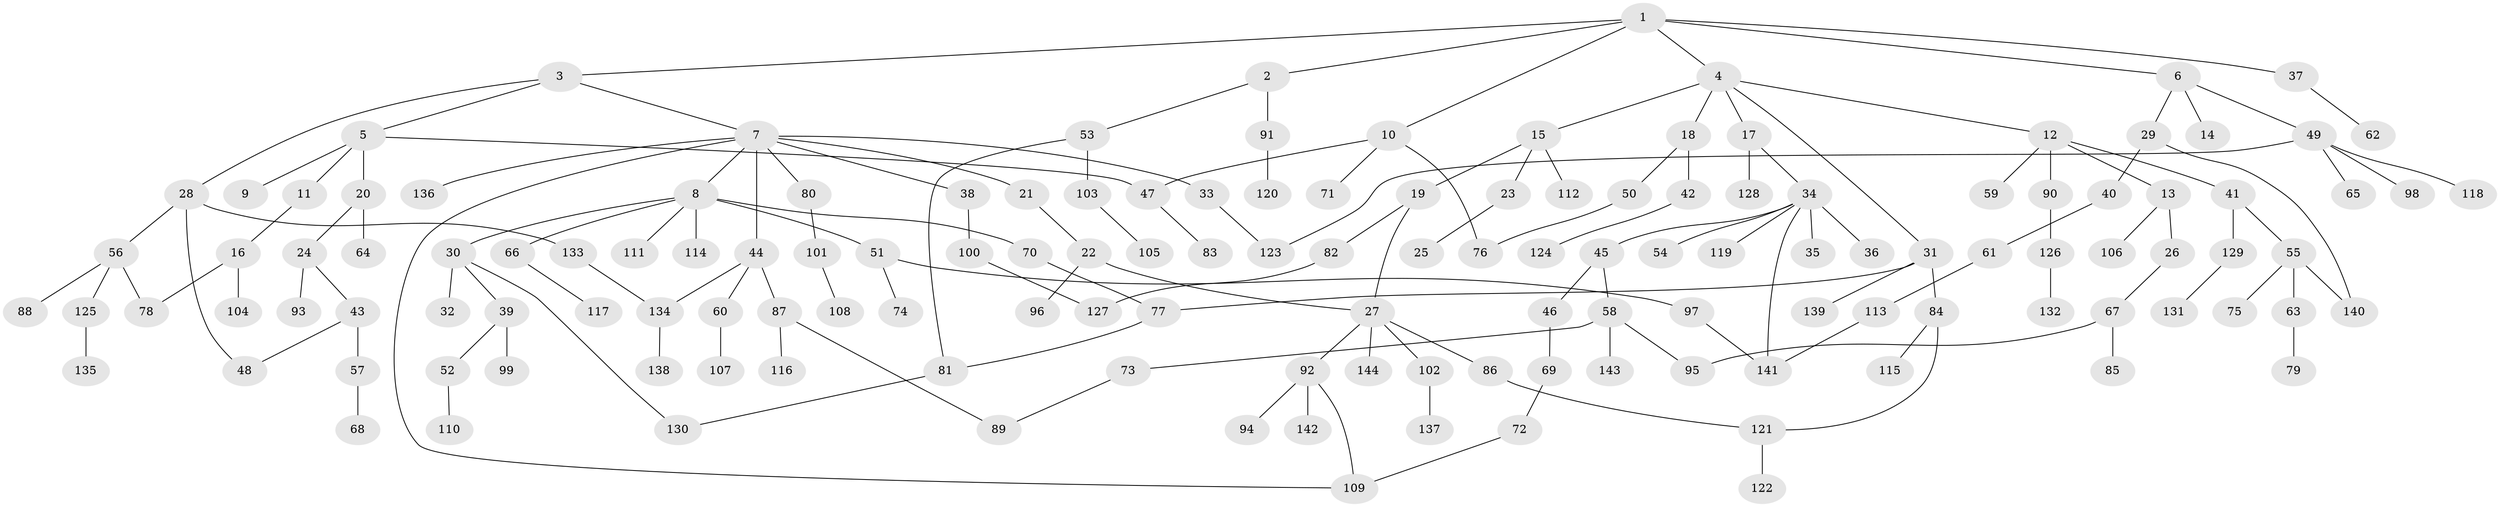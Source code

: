 // coarse degree distribution, {6: 0.04597701149425287, 4: 0.10344827586206896, 2: 0.3563218390804598, 3: 0.19540229885057472, 1: 0.27586206896551724, 8: 0.011494252873563218, 5: 0.011494252873563218}
// Generated by graph-tools (version 1.1) at 2025/36/03/04/25 23:36:12]
// undirected, 144 vertices, 162 edges
graph export_dot {
  node [color=gray90,style=filled];
  1;
  2;
  3;
  4;
  5;
  6;
  7;
  8;
  9;
  10;
  11;
  12;
  13;
  14;
  15;
  16;
  17;
  18;
  19;
  20;
  21;
  22;
  23;
  24;
  25;
  26;
  27;
  28;
  29;
  30;
  31;
  32;
  33;
  34;
  35;
  36;
  37;
  38;
  39;
  40;
  41;
  42;
  43;
  44;
  45;
  46;
  47;
  48;
  49;
  50;
  51;
  52;
  53;
  54;
  55;
  56;
  57;
  58;
  59;
  60;
  61;
  62;
  63;
  64;
  65;
  66;
  67;
  68;
  69;
  70;
  71;
  72;
  73;
  74;
  75;
  76;
  77;
  78;
  79;
  80;
  81;
  82;
  83;
  84;
  85;
  86;
  87;
  88;
  89;
  90;
  91;
  92;
  93;
  94;
  95;
  96;
  97;
  98;
  99;
  100;
  101;
  102;
  103;
  104;
  105;
  106;
  107;
  108;
  109;
  110;
  111;
  112;
  113;
  114;
  115;
  116;
  117;
  118;
  119;
  120;
  121;
  122;
  123;
  124;
  125;
  126;
  127;
  128;
  129;
  130;
  131;
  132;
  133;
  134;
  135;
  136;
  137;
  138;
  139;
  140;
  141;
  142;
  143;
  144;
  1 -- 2;
  1 -- 3;
  1 -- 4;
  1 -- 6;
  1 -- 10;
  1 -- 37;
  2 -- 53;
  2 -- 91;
  3 -- 5;
  3 -- 7;
  3 -- 28;
  4 -- 12;
  4 -- 15;
  4 -- 17;
  4 -- 18;
  4 -- 31;
  5 -- 9;
  5 -- 11;
  5 -- 20;
  5 -- 47;
  6 -- 14;
  6 -- 29;
  6 -- 49;
  7 -- 8;
  7 -- 21;
  7 -- 33;
  7 -- 38;
  7 -- 44;
  7 -- 80;
  7 -- 109;
  7 -- 136;
  8 -- 30;
  8 -- 51;
  8 -- 66;
  8 -- 70;
  8 -- 111;
  8 -- 114;
  10 -- 47;
  10 -- 71;
  10 -- 76;
  11 -- 16;
  12 -- 13;
  12 -- 41;
  12 -- 59;
  12 -- 90;
  13 -- 26;
  13 -- 106;
  15 -- 19;
  15 -- 23;
  15 -- 112;
  16 -- 104;
  16 -- 78;
  17 -- 34;
  17 -- 128;
  18 -- 42;
  18 -- 50;
  19 -- 27;
  19 -- 82;
  20 -- 24;
  20 -- 64;
  21 -- 22;
  22 -- 96;
  22 -- 27;
  23 -- 25;
  24 -- 43;
  24 -- 93;
  26 -- 67;
  27 -- 86;
  27 -- 92;
  27 -- 102;
  27 -- 144;
  28 -- 56;
  28 -- 133;
  28 -- 48;
  29 -- 40;
  29 -- 140;
  30 -- 32;
  30 -- 39;
  30 -- 130;
  31 -- 77;
  31 -- 84;
  31 -- 139;
  33 -- 123;
  34 -- 35;
  34 -- 36;
  34 -- 45;
  34 -- 54;
  34 -- 119;
  34 -- 141;
  37 -- 62;
  38 -- 100;
  39 -- 52;
  39 -- 99;
  40 -- 61;
  41 -- 55;
  41 -- 129;
  42 -- 124;
  43 -- 48;
  43 -- 57;
  44 -- 60;
  44 -- 87;
  44 -- 134;
  45 -- 46;
  45 -- 58;
  46 -- 69;
  47 -- 83;
  49 -- 65;
  49 -- 98;
  49 -- 118;
  49 -- 123;
  50 -- 76;
  51 -- 74;
  51 -- 97;
  52 -- 110;
  53 -- 81;
  53 -- 103;
  55 -- 63;
  55 -- 75;
  55 -- 140;
  56 -- 78;
  56 -- 88;
  56 -- 125;
  57 -- 68;
  58 -- 73;
  58 -- 143;
  58 -- 95;
  60 -- 107;
  61 -- 113;
  63 -- 79;
  66 -- 117;
  67 -- 85;
  67 -- 95;
  69 -- 72;
  70 -- 77;
  72 -- 109;
  73 -- 89;
  77 -- 81;
  80 -- 101;
  81 -- 130;
  82 -- 127;
  84 -- 115;
  84 -- 121;
  86 -- 121;
  87 -- 116;
  87 -- 89;
  90 -- 126;
  91 -- 120;
  92 -- 94;
  92 -- 142;
  92 -- 109;
  97 -- 141;
  100 -- 127;
  101 -- 108;
  102 -- 137;
  103 -- 105;
  113 -- 141;
  121 -- 122;
  125 -- 135;
  126 -- 132;
  129 -- 131;
  133 -- 134;
  134 -- 138;
}
